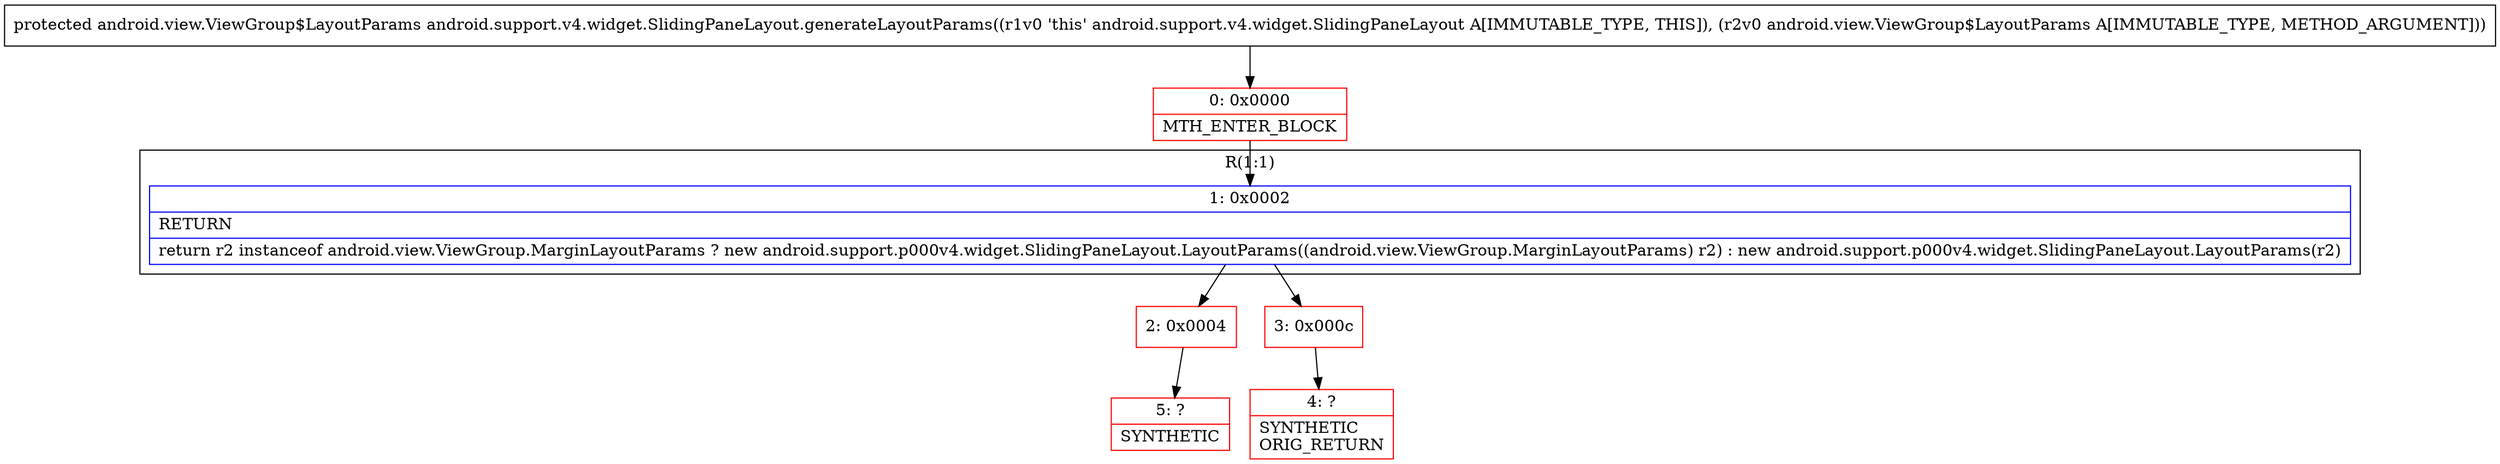 digraph "CFG forandroid.support.v4.widget.SlidingPaneLayout.generateLayoutParams(Landroid\/view\/ViewGroup$LayoutParams;)Landroid\/view\/ViewGroup$LayoutParams;" {
subgraph cluster_Region_1634632973 {
label = "R(1:1)";
node [shape=record,color=blue];
Node_1 [shape=record,label="{1\:\ 0x0002|RETURN\l|return r2 instanceof android.view.ViewGroup.MarginLayoutParams ? new android.support.p000v4.widget.SlidingPaneLayout.LayoutParams((android.view.ViewGroup.MarginLayoutParams) r2) : new android.support.p000v4.widget.SlidingPaneLayout.LayoutParams(r2)\l}"];
}
Node_0 [shape=record,color=red,label="{0\:\ 0x0000|MTH_ENTER_BLOCK\l}"];
Node_2 [shape=record,color=red,label="{2\:\ 0x0004}"];
Node_3 [shape=record,color=red,label="{3\:\ 0x000c}"];
Node_4 [shape=record,color=red,label="{4\:\ ?|SYNTHETIC\lORIG_RETURN\l}"];
Node_5 [shape=record,color=red,label="{5\:\ ?|SYNTHETIC\l}"];
MethodNode[shape=record,label="{protected android.view.ViewGroup$LayoutParams android.support.v4.widget.SlidingPaneLayout.generateLayoutParams((r1v0 'this' android.support.v4.widget.SlidingPaneLayout A[IMMUTABLE_TYPE, THIS]), (r2v0 android.view.ViewGroup$LayoutParams A[IMMUTABLE_TYPE, METHOD_ARGUMENT])) }"];
MethodNode -> Node_0;
Node_1 -> Node_2;
Node_1 -> Node_3;
Node_0 -> Node_1;
Node_2 -> Node_5;
Node_3 -> Node_4;
}

